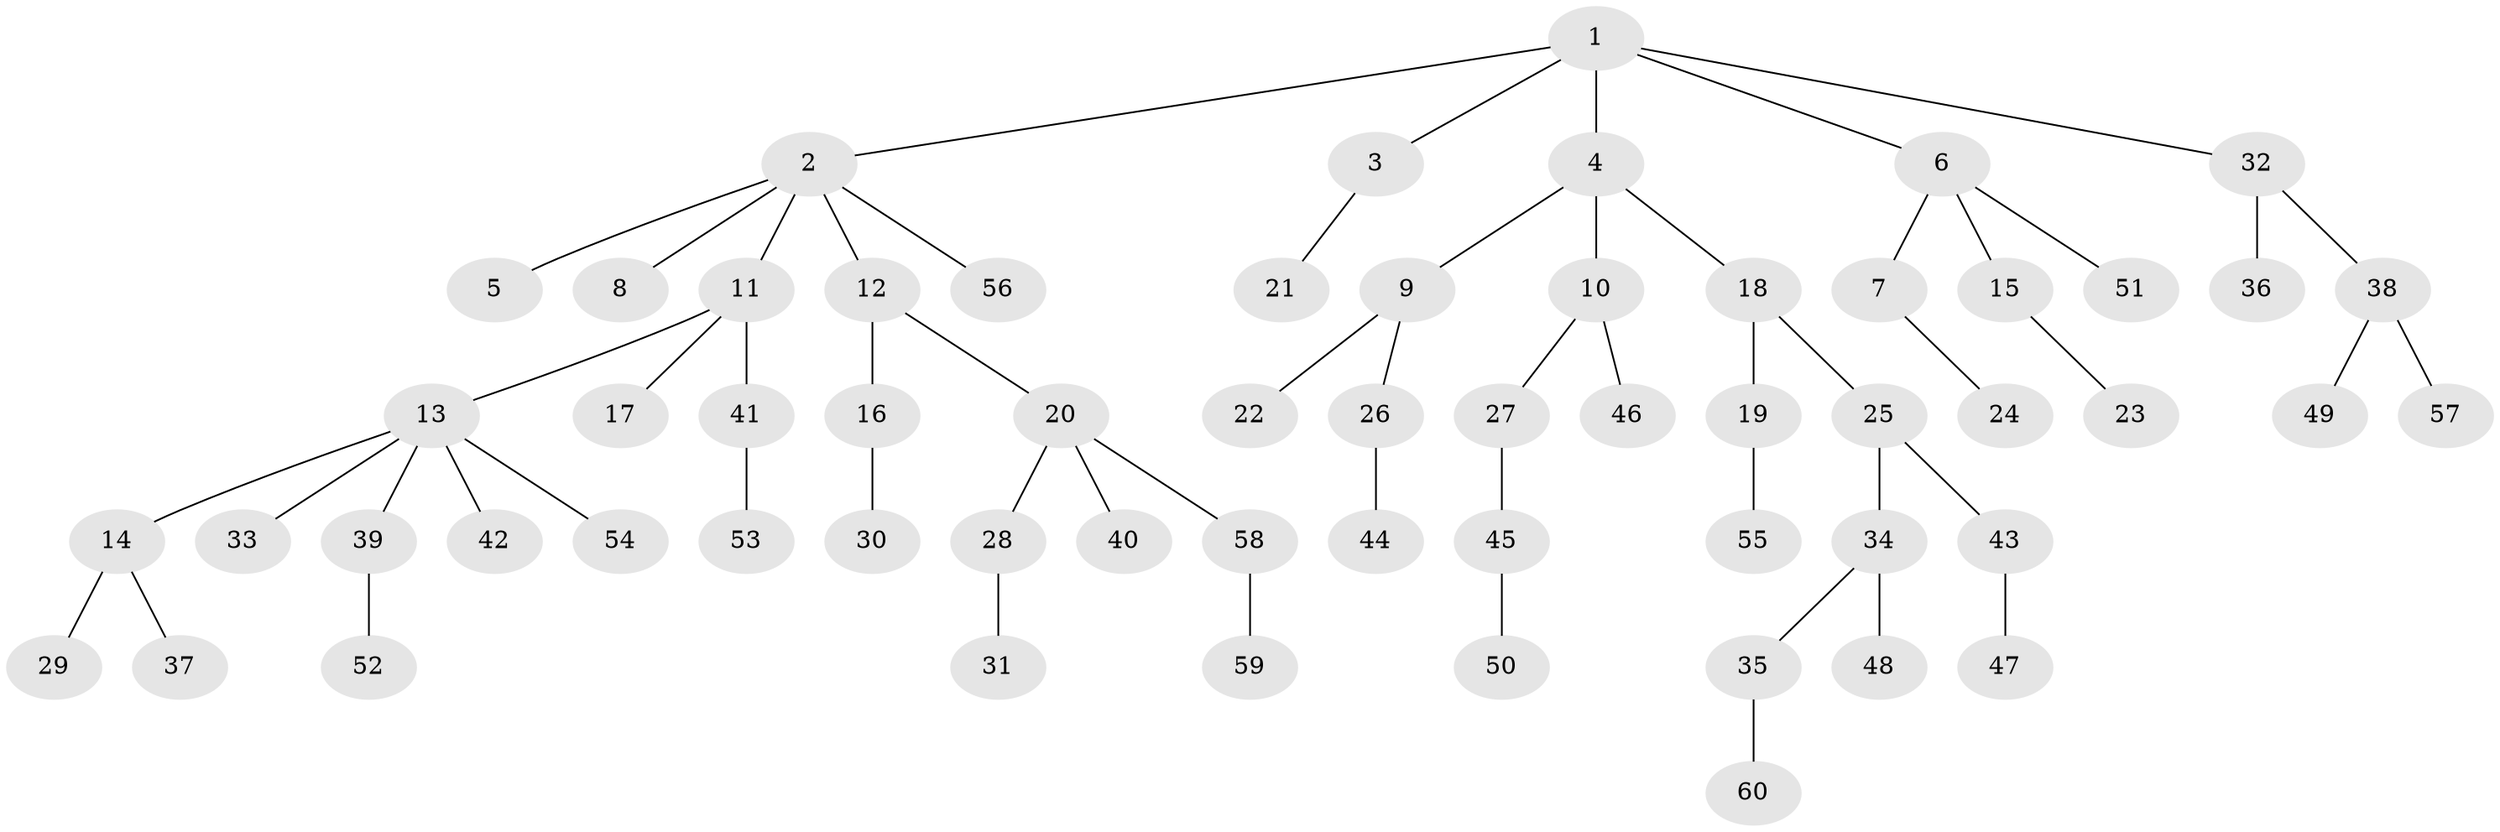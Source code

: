 // coarse degree distribution, {7: 0.041666666666666664, 1: 0.5833333333333334, 4: 0.125, 3: 0.041666666666666664, 2: 0.20833333333333334}
// Generated by graph-tools (version 1.1) at 2025/37/03/04/25 23:37:30]
// undirected, 60 vertices, 59 edges
graph export_dot {
  node [color=gray90,style=filled];
  1;
  2;
  3;
  4;
  5;
  6;
  7;
  8;
  9;
  10;
  11;
  12;
  13;
  14;
  15;
  16;
  17;
  18;
  19;
  20;
  21;
  22;
  23;
  24;
  25;
  26;
  27;
  28;
  29;
  30;
  31;
  32;
  33;
  34;
  35;
  36;
  37;
  38;
  39;
  40;
  41;
  42;
  43;
  44;
  45;
  46;
  47;
  48;
  49;
  50;
  51;
  52;
  53;
  54;
  55;
  56;
  57;
  58;
  59;
  60;
  1 -- 2;
  1 -- 3;
  1 -- 4;
  1 -- 6;
  1 -- 32;
  2 -- 5;
  2 -- 8;
  2 -- 11;
  2 -- 12;
  2 -- 56;
  3 -- 21;
  4 -- 9;
  4 -- 10;
  4 -- 18;
  6 -- 7;
  6 -- 15;
  6 -- 51;
  7 -- 24;
  9 -- 22;
  9 -- 26;
  10 -- 27;
  10 -- 46;
  11 -- 13;
  11 -- 17;
  11 -- 41;
  12 -- 16;
  12 -- 20;
  13 -- 14;
  13 -- 33;
  13 -- 39;
  13 -- 42;
  13 -- 54;
  14 -- 29;
  14 -- 37;
  15 -- 23;
  16 -- 30;
  18 -- 19;
  18 -- 25;
  19 -- 55;
  20 -- 28;
  20 -- 40;
  20 -- 58;
  25 -- 34;
  25 -- 43;
  26 -- 44;
  27 -- 45;
  28 -- 31;
  32 -- 36;
  32 -- 38;
  34 -- 35;
  34 -- 48;
  35 -- 60;
  38 -- 49;
  38 -- 57;
  39 -- 52;
  41 -- 53;
  43 -- 47;
  45 -- 50;
  58 -- 59;
}
